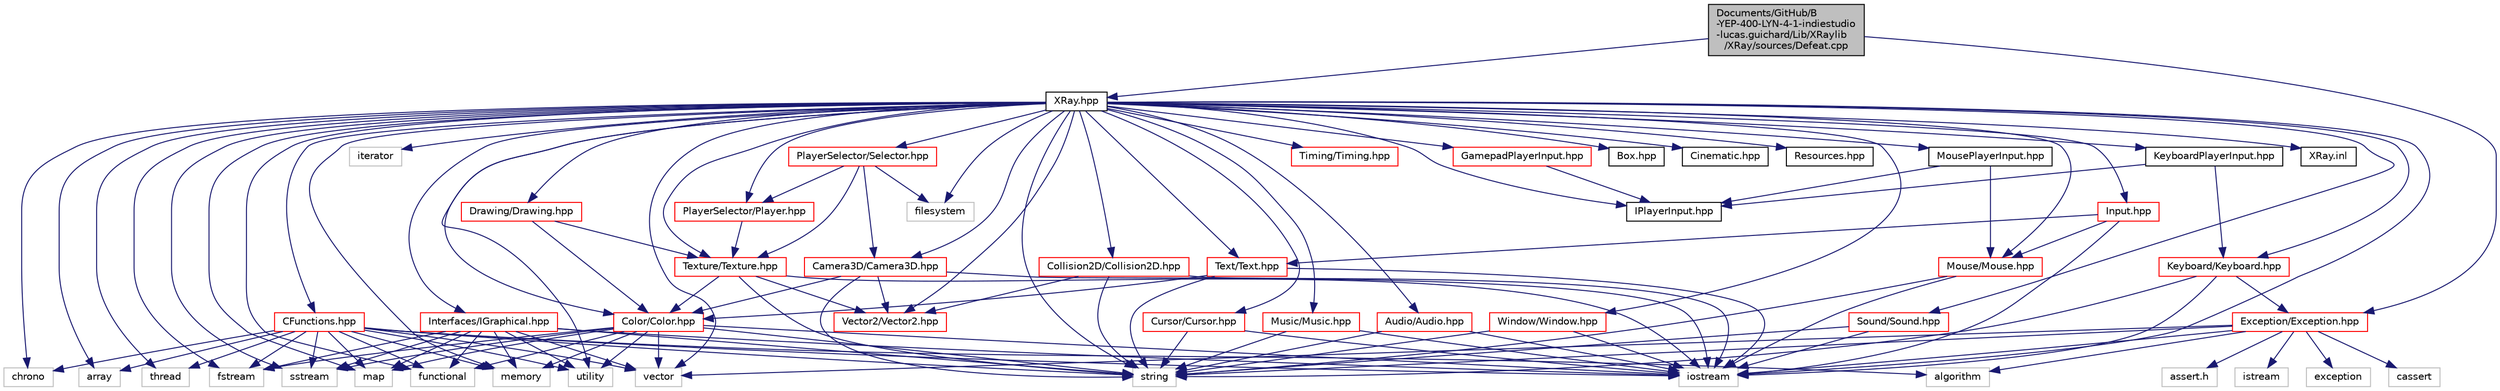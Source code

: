 digraph "Documents/GitHub/B-YEP-400-LYN-4-1-indiestudio-lucas.guichard/Lib/XRaylib/XRay/sources/Defeat.cpp"
{
 // LATEX_PDF_SIZE
  edge [fontname="Helvetica",fontsize="10",labelfontname="Helvetica",labelfontsize="10"];
  node [fontname="Helvetica",fontsize="10",shape=record];
  Node1 [label="Documents/GitHub/B\l-YEP-400-LYN-4-1-indiestudio\l-lucas.guichard/Lib/XRaylib\l/XRay/sources/Defeat.cpp",height=0.2,width=0.4,color="black", fillcolor="grey75", style="filled", fontcolor="black",tooltip=" "];
  Node1 -> Node2 [color="midnightblue",fontsize="10",style="solid"];
  Node2 [label="XRay.hpp",height=0.2,width=0.4,color="black", fillcolor="white", style="filled",URL="$_x_ray_8hpp.html",tooltip=" "];
  Node2 -> Node3 [color="midnightblue",fontsize="10",style="solid"];
  Node3 [label="iostream",height=0.2,width=0.4,color="grey75", fillcolor="white", style="filled",tooltip=" "];
  Node2 -> Node4 [color="midnightblue",fontsize="10",style="solid"];
  Node4 [label="functional",height=0.2,width=0.4,color="grey75", fillcolor="white", style="filled",tooltip=" "];
  Node2 -> Node5 [color="midnightblue",fontsize="10",style="solid"];
  Node5 [label="string",height=0.2,width=0.4,color="grey75", fillcolor="white", style="filled",tooltip=" "];
  Node2 -> Node6 [color="midnightblue",fontsize="10",style="solid"];
  Node6 [label="array",height=0.2,width=0.4,color="grey75", fillcolor="white", style="filled",tooltip=" "];
  Node2 -> Node7 [color="midnightblue",fontsize="10",style="solid"];
  Node7 [label="map",height=0.2,width=0.4,color="grey75", fillcolor="white", style="filled",tooltip=" "];
  Node2 -> Node8 [color="midnightblue",fontsize="10",style="solid"];
  Node8 [label="sstream",height=0.2,width=0.4,color="grey75", fillcolor="white", style="filled",tooltip=" "];
  Node2 -> Node9 [color="midnightblue",fontsize="10",style="solid"];
  Node9 [label="vector",height=0.2,width=0.4,color="grey75", fillcolor="white", style="filled",tooltip=" "];
  Node2 -> Node10 [color="midnightblue",fontsize="10",style="solid"];
  Node10 [label="fstream",height=0.2,width=0.4,color="grey75", fillcolor="white", style="filled",tooltip=" "];
  Node2 -> Node11 [color="midnightblue",fontsize="10",style="solid"];
  Node11 [label="memory",height=0.2,width=0.4,color="grey75", fillcolor="white", style="filled",tooltip=" "];
  Node2 -> Node12 [color="midnightblue",fontsize="10",style="solid"];
  Node12 [label="utility",height=0.2,width=0.4,color="grey75", fillcolor="white", style="filled",tooltip=" "];
  Node2 -> Node13 [color="midnightblue",fontsize="10",style="solid"];
  Node13 [label="thread",height=0.2,width=0.4,color="grey75", fillcolor="white", style="filled",tooltip=" "];
  Node2 -> Node14 [color="midnightblue",fontsize="10",style="solid"];
  Node14 [label="chrono",height=0.2,width=0.4,color="grey75", fillcolor="white", style="filled",tooltip=" "];
  Node2 -> Node15 [color="midnightblue",fontsize="10",style="solid"];
  Node15 [label="iterator",height=0.2,width=0.4,color="grey75", fillcolor="white", style="filled",tooltip=" "];
  Node2 -> Node16 [color="midnightblue",fontsize="10",style="solid"];
  Node16 [label="filesystem",height=0.2,width=0.4,color="grey75", fillcolor="white", style="filled",tooltip=" "];
  Node2 -> Node17 [color="midnightblue",fontsize="10",style="solid"];
  Node17 [label="CFunctions.hpp",height=0.2,width=0.4,color="red", fillcolor="white", style="filled",URL="$_c_functions_8hpp.html",tooltip=" "];
  Node17 -> Node3 [color="midnightblue",fontsize="10",style="solid"];
  Node17 -> Node4 [color="midnightblue",fontsize="10",style="solid"];
  Node17 -> Node5 [color="midnightblue",fontsize="10",style="solid"];
  Node17 -> Node6 [color="midnightblue",fontsize="10",style="solid"];
  Node17 -> Node7 [color="midnightblue",fontsize="10",style="solid"];
  Node17 -> Node8 [color="midnightblue",fontsize="10",style="solid"];
  Node17 -> Node9 [color="midnightblue",fontsize="10",style="solid"];
  Node17 -> Node10 [color="midnightblue",fontsize="10",style="solid"];
  Node17 -> Node11 [color="midnightblue",fontsize="10",style="solid"];
  Node17 -> Node12 [color="midnightblue",fontsize="10",style="solid"];
  Node17 -> Node13 [color="midnightblue",fontsize="10",style="solid"];
  Node17 -> Node14 [color="midnightblue",fontsize="10",style="solid"];
  Node17 -> Node18 [color="midnightblue",fontsize="10",style="solid"];
  Node18 [label="algorithm",height=0.2,width=0.4,color="grey75", fillcolor="white", style="filled",tooltip=" "];
  Node2 -> Node22 [color="midnightblue",fontsize="10",style="solid"];
  Node22 [label="IPlayerInput.hpp",height=0.2,width=0.4,color="black", fillcolor="white", style="filled",URL="$_i_player_input_8hpp.html",tooltip=" "];
  Node2 -> Node23 [color="midnightblue",fontsize="10",style="solid"];
  Node23 [label="MousePlayerInput.hpp",height=0.2,width=0.4,color="black", fillcolor="white", style="filled",URL="$_mouse_player_input_8hpp.html",tooltip=" "];
  Node23 -> Node24 [color="midnightblue",fontsize="10",style="solid"];
  Node24 [label="Mouse/Mouse.hpp",height=0.2,width=0.4,color="red", fillcolor="white", style="filled",URL="$_mouse_8hpp.html",tooltip=" "];
  Node24 -> Node5 [color="midnightblue",fontsize="10",style="solid"];
  Node24 -> Node3 [color="midnightblue",fontsize="10",style="solid"];
  Node23 -> Node22 [color="midnightblue",fontsize="10",style="solid"];
  Node2 -> Node27 [color="midnightblue",fontsize="10",style="solid"];
  Node27 [label="KeyboardPlayerInput.hpp",height=0.2,width=0.4,color="black", fillcolor="white", style="filled",URL="$_keyboard_player_input_8hpp.html",tooltip=" "];
  Node27 -> Node28 [color="midnightblue",fontsize="10",style="solid"];
  Node28 [label="Keyboard/Keyboard.hpp",height=0.2,width=0.4,color="red", fillcolor="white", style="filled",URL="$_keyboard_8hpp.html",tooltip=" "];
  Node28 -> Node5 [color="midnightblue",fontsize="10",style="solid"];
  Node28 -> Node3 [color="midnightblue",fontsize="10",style="solid"];
  Node28 -> Node29 [color="midnightblue",fontsize="10",style="solid"];
  Node29 [label="Exception/Exception.hpp",height=0.2,width=0.4,color="red", fillcolor="white", style="filled",URL="$_exception_8hpp.html",tooltip=" "];
  Node29 -> Node9 [color="midnightblue",fontsize="10",style="solid"];
  Node29 -> Node30 [color="midnightblue",fontsize="10",style="solid"];
  Node30 [label="istream",height=0.2,width=0.4,color="grey75", fillcolor="white", style="filled",tooltip=" "];
  Node29 -> Node18 [color="midnightblue",fontsize="10",style="solid"];
  Node29 -> Node3 [color="midnightblue",fontsize="10",style="solid"];
  Node29 -> Node31 [color="midnightblue",fontsize="10",style="solid"];
  Node31 [label="exception",height=0.2,width=0.4,color="grey75", fillcolor="white", style="filled",tooltip=" "];
  Node29 -> Node32 [color="midnightblue",fontsize="10",style="solid"];
  Node32 [label="cassert",height=0.2,width=0.4,color="grey75", fillcolor="white", style="filled",tooltip=" "];
  Node29 -> Node33 [color="midnightblue",fontsize="10",style="solid"];
  Node33 [label="assert.h",height=0.2,width=0.4,color="grey75", fillcolor="white", style="filled",tooltip=" "];
  Node29 -> Node5 [color="midnightblue",fontsize="10",style="solid"];
  Node27 -> Node22 [color="midnightblue",fontsize="10",style="solid"];
  Node2 -> Node36 [color="midnightblue",fontsize="10",style="solid"];
  Node36 [label="GamepadPlayerInput.hpp",height=0.2,width=0.4,color="red", fillcolor="white", style="filled",URL="$_gamepad_player_input_8hpp.html",tooltip=" "];
  Node36 -> Node22 [color="midnightblue",fontsize="10",style="solid"];
  Node2 -> Node39 [color="midnightblue",fontsize="10",style="solid"];
  Node39 [label="Interfaces/IGraphical.hpp",height=0.2,width=0.4,color="red", fillcolor="white", style="filled",URL="$_i_graphical_8hpp.html",tooltip=" "];
  Node39 -> Node3 [color="midnightblue",fontsize="10",style="solid"];
  Node39 -> Node4 [color="midnightblue",fontsize="10",style="solid"];
  Node39 -> Node5 [color="midnightblue",fontsize="10",style="solid"];
  Node39 -> Node7 [color="midnightblue",fontsize="10",style="solid"];
  Node39 -> Node8 [color="midnightblue",fontsize="10",style="solid"];
  Node39 -> Node9 [color="midnightblue",fontsize="10",style="solid"];
  Node39 -> Node10 [color="midnightblue",fontsize="10",style="solid"];
  Node39 -> Node11 [color="midnightblue",fontsize="10",style="solid"];
  Node39 -> Node12 [color="midnightblue",fontsize="10",style="solid"];
  Node2 -> Node58 [color="midnightblue",fontsize="10",style="solid"];
  Node58 [label="Camera3D/Camera3D.hpp",height=0.2,width=0.4,color="red", fillcolor="white", style="filled",URL="$_camera3_d_8hpp.html",tooltip=" "];
  Node58 -> Node5 [color="midnightblue",fontsize="10",style="solid"];
  Node58 -> Node3 [color="midnightblue",fontsize="10",style="solid"];
  Node58 -> Node42 [color="midnightblue",fontsize="10",style="solid"];
  Node42 [label="Color/Color.hpp",height=0.2,width=0.4,color="red", fillcolor="white", style="filled",URL="$_color_8hpp.html",tooltip=" "];
  Node42 -> Node3 [color="midnightblue",fontsize="10",style="solid"];
  Node42 -> Node4 [color="midnightblue",fontsize="10",style="solid"];
  Node42 -> Node5 [color="midnightblue",fontsize="10",style="solid"];
  Node42 -> Node7 [color="midnightblue",fontsize="10",style="solid"];
  Node42 -> Node8 [color="midnightblue",fontsize="10",style="solid"];
  Node42 -> Node9 [color="midnightblue",fontsize="10",style="solid"];
  Node42 -> Node10 [color="midnightblue",fontsize="10",style="solid"];
  Node42 -> Node11 [color="midnightblue",fontsize="10",style="solid"];
  Node42 -> Node12 [color="midnightblue",fontsize="10",style="solid"];
  Node58 -> Node46 [color="midnightblue",fontsize="10",style="solid"];
  Node46 [label="Vector2/Vector2.hpp",height=0.2,width=0.4,color="red", fillcolor="white", style="filled",URL="$_vector2_8hpp.html",tooltip=" "];
  Node2 -> Node41 [color="midnightblue",fontsize="10",style="solid"];
  Node41 [label="Texture/Texture.hpp",height=0.2,width=0.4,color="red", fillcolor="white", style="filled",URL="$_texture_8hpp.html",tooltip=" "];
  Node41 -> Node5 [color="midnightblue",fontsize="10",style="solid"];
  Node41 -> Node3 [color="midnightblue",fontsize="10",style="solid"];
  Node41 -> Node42 [color="midnightblue",fontsize="10",style="solid"];
  Node41 -> Node46 [color="midnightblue",fontsize="10",style="solid"];
  Node2 -> Node60 [color="midnightblue",fontsize="10",style="solid"];
  Node60 [label="Window/Window.hpp",height=0.2,width=0.4,color="red", fillcolor="white", style="filled",URL="$_window_8hpp.html",tooltip=" "];
  Node60 -> Node5 [color="midnightblue",fontsize="10",style="solid"];
  Node60 -> Node3 [color="midnightblue",fontsize="10",style="solid"];
  Node2 -> Node24 [color="midnightblue",fontsize="10",style="solid"];
  Node2 -> Node62 [color="midnightblue",fontsize="10",style="solid"];
  Node62 [label="Text/Text.hpp",height=0.2,width=0.4,color="red", fillcolor="white", style="filled",URL="$_text_8hpp.html",tooltip=" "];
  Node62 -> Node5 [color="midnightblue",fontsize="10",style="solid"];
  Node62 -> Node3 [color="midnightblue",fontsize="10",style="solid"];
  Node62 -> Node42 [color="midnightblue",fontsize="10",style="solid"];
  Node2 -> Node28 [color="midnightblue",fontsize="10",style="solid"];
  Node2 -> Node42 [color="midnightblue",fontsize="10",style="solid"];
  Node2 -> Node64 [color="midnightblue",fontsize="10",style="solid"];
  Node64 [label="Music/Music.hpp",height=0.2,width=0.4,color="red", fillcolor="white", style="filled",URL="$_music_8hpp.html",tooltip=" "];
  Node64 -> Node5 [color="midnightblue",fontsize="10",style="solid"];
  Node64 -> Node3 [color="midnightblue",fontsize="10",style="solid"];
  Node2 -> Node66 [color="midnightblue",fontsize="10",style="solid"];
  Node66 [label="Cursor/Cursor.hpp",height=0.2,width=0.4,color="red", fillcolor="white", style="filled",URL="$_cursor_8hpp.html",tooltip=" "];
  Node66 -> Node5 [color="midnightblue",fontsize="10",style="solid"];
  Node66 -> Node3 [color="midnightblue",fontsize="10",style="solid"];
  Node2 -> Node68 [color="midnightblue",fontsize="10",style="solid"];
  Node68 [label="Timing/Timing.hpp",height=0.2,width=0.4,color="red", fillcolor="white", style="filled",URL="$_timing_8hpp.html",tooltip=" "];
  Node2 -> Node70 [color="midnightblue",fontsize="10",style="solid"];
  Node70 [label="Drawing/Drawing.hpp",height=0.2,width=0.4,color="red", fillcolor="white", style="filled",URL="$_drawing_8hpp.html",tooltip=" "];
  Node70 -> Node42 [color="midnightblue",fontsize="10",style="solid"];
  Node70 -> Node41 [color="midnightblue",fontsize="10",style="solid"];
  Node2 -> Node72 [color="midnightblue",fontsize="10",style="solid"];
  Node72 [label="Collision2D/Collision2D.hpp",height=0.2,width=0.4,color="red", fillcolor="white", style="filled",URL="$_collision2_d_8hpp.html",tooltip=" "];
  Node72 -> Node5 [color="midnightblue",fontsize="10",style="solid"];
  Node72 -> Node3 [color="midnightblue",fontsize="10",style="solid"];
  Node72 -> Node46 [color="midnightblue",fontsize="10",style="solid"];
  Node2 -> Node46 [color="midnightblue",fontsize="10",style="solid"];
  Node2 -> Node74 [color="midnightblue",fontsize="10",style="solid"];
  Node74 [label="Box.hpp",height=0.2,width=0.4,color="black", fillcolor="white", style="filled",URL="$_box_8hpp.html",tooltip=" "];
  Node2 -> Node75 [color="midnightblue",fontsize="10",style="solid"];
  Node75 [label="Cinematic.hpp",height=0.2,width=0.4,color="black", fillcolor="white", style="filled",URL="$_cinematic_8hpp.html",tooltip=" "];
  Node2 -> Node76 [color="midnightblue",fontsize="10",style="solid"];
  Node76 [label="Resources.hpp",height=0.2,width=0.4,color="black", fillcolor="white", style="filled",URL="$_resources_8hpp.html",tooltip=" "];
  Node2 -> Node77 [color="midnightblue",fontsize="10",style="solid"];
  Node77 [label="Input.hpp",height=0.2,width=0.4,color="red", fillcolor="white", style="filled",URL="$_input_8hpp.html",tooltip=" "];
  Node77 -> Node3 [color="midnightblue",fontsize="10",style="solid"];
  Node77 -> Node62 [color="midnightblue",fontsize="10",style="solid"];
  Node77 -> Node24 [color="midnightblue",fontsize="10",style="solid"];
  Node2 -> Node78 [color="midnightblue",fontsize="10",style="solid"];
  Node78 [label="PlayerSelector/Player.hpp",height=0.2,width=0.4,color="red", fillcolor="white", style="filled",URL="$_lib_2_x_raylib_2_x_ray_2includes_2_player_selector_2_player_8hpp.html",tooltip=" "];
  Node78 -> Node41 [color="midnightblue",fontsize="10",style="solid"];
  Node2 -> Node81 [color="midnightblue",fontsize="10",style="solid"];
  Node81 [label="PlayerSelector/Selector.hpp",height=0.2,width=0.4,color="red", fillcolor="white", style="filled",URL="$_selector_8hpp.html",tooltip=" "];
  Node81 -> Node58 [color="midnightblue",fontsize="10",style="solid"];
  Node81 -> Node41 [color="midnightblue",fontsize="10",style="solid"];
  Node81 -> Node78 [color="midnightblue",fontsize="10",style="solid"];
  Node81 -> Node16 [color="midnightblue",fontsize="10",style="solid"];
  Node2 -> Node83 [color="midnightblue",fontsize="10",style="solid"];
  Node83 [label="Audio/Audio.hpp",height=0.2,width=0.4,color="red", fillcolor="white", style="filled",URL="$_audio_8hpp.html",tooltip=" "];
  Node83 -> Node5 [color="midnightblue",fontsize="10",style="solid"];
  Node83 -> Node3 [color="midnightblue",fontsize="10",style="solid"];
  Node2 -> Node85 [color="midnightblue",fontsize="10",style="solid"];
  Node85 [label="Sound/Sound.hpp",height=0.2,width=0.4,color="red", fillcolor="white", style="filled",URL="$_sound_8hpp.html",tooltip=" "];
  Node85 -> Node5 [color="midnightblue",fontsize="10",style="solid"];
  Node85 -> Node3 [color="midnightblue",fontsize="10",style="solid"];
  Node2 -> Node87 [color="midnightblue",fontsize="10",style="solid"];
  Node87 [label="XRay.inl",height=0.2,width=0.4,color="black", fillcolor="white", style="filled",URL="$_x_ray_8inl.html",tooltip=" "];
  Node1 -> Node29 [color="midnightblue",fontsize="10",style="solid"];
}
